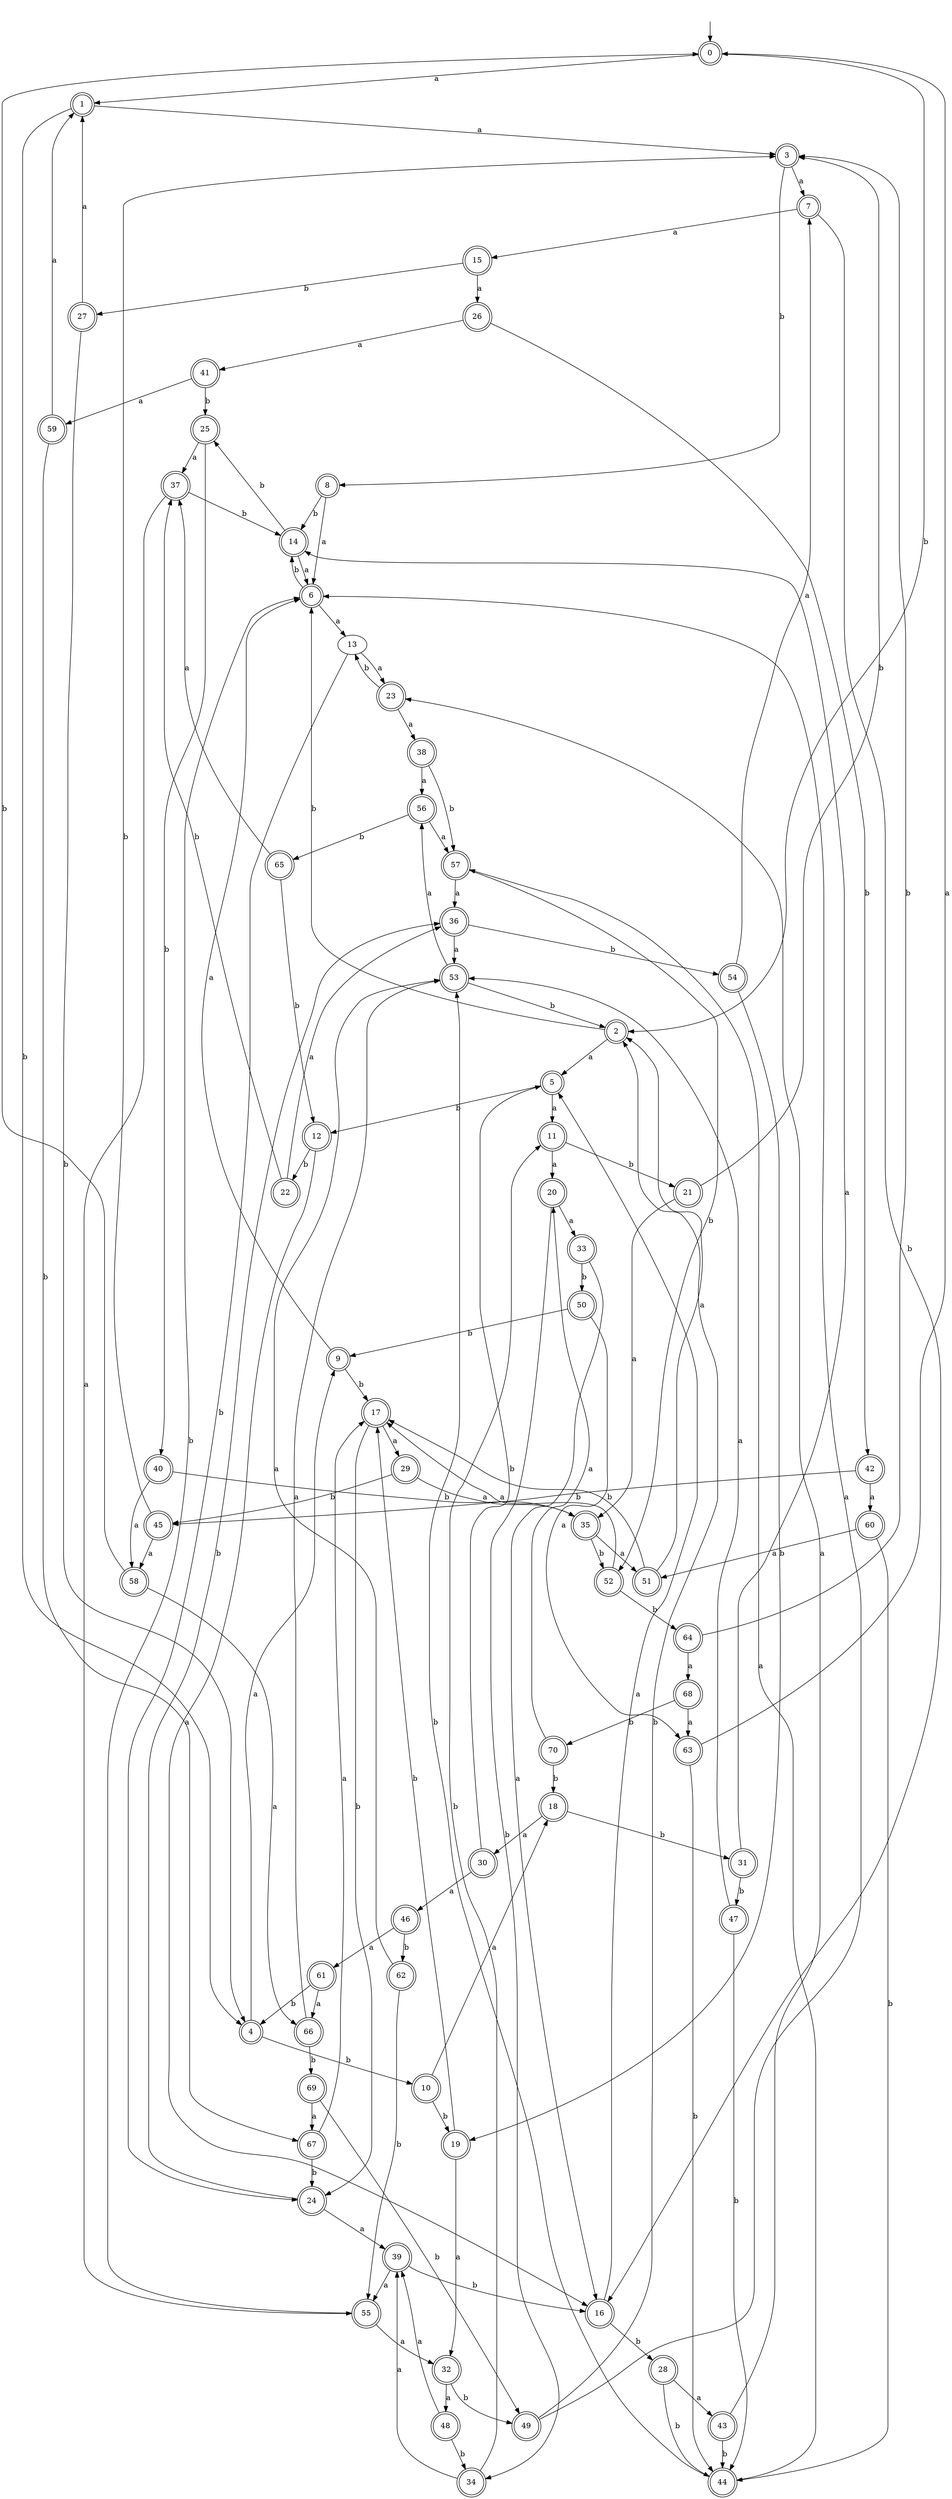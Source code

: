 digraph RandomDFA {
  __start0 [label="", shape=none];
  __start0 -> 0 [label=""];
  0 [shape=circle] [shape=doublecircle]
  0 -> 1 [label="a"]
  0 -> 2 [label="b"]
  1 [shape=doublecircle]
  1 -> 3 [label="a"]
  1 -> 4 [label="b"]
  2 [shape=doublecircle]
  2 -> 5 [label="a"]
  2 -> 6 [label="b"]
  3 [shape=doublecircle]
  3 -> 7 [label="a"]
  3 -> 8 [label="b"]
  4 [shape=doublecircle]
  4 -> 9 [label="a"]
  4 -> 10 [label="b"]
  5 [shape=doublecircle]
  5 -> 11 [label="a"]
  5 -> 12 [label="b"]
  6 [shape=doublecircle]
  6 -> 13 [label="a"]
  6 -> 14 [label="b"]
  7 [shape=doublecircle]
  7 -> 15 [label="a"]
  7 -> 16 [label="b"]
  8 [shape=doublecircle]
  8 -> 6 [label="a"]
  8 -> 14 [label="b"]
  9 [shape=doublecircle]
  9 -> 6 [label="a"]
  9 -> 17 [label="b"]
  10 [shape=doublecircle]
  10 -> 18 [label="a"]
  10 -> 19 [label="b"]
  11 [shape=doublecircle]
  11 -> 20 [label="a"]
  11 -> 21 [label="b"]
  12 [shape=doublecircle]
  12 -> 16 [label="a"]
  12 -> 22 [label="b"]
  13
  13 -> 23 [label="a"]
  13 -> 24 [label="b"]
  14 [shape=doublecircle]
  14 -> 6 [label="a"]
  14 -> 25 [label="b"]
  15 [shape=doublecircle]
  15 -> 26 [label="a"]
  15 -> 27 [label="b"]
  16 [shape=doublecircle]
  16 -> 5 [label="a"]
  16 -> 28 [label="b"]
  17 [shape=doublecircle]
  17 -> 29 [label="a"]
  17 -> 24 [label="b"]
  18 [shape=doublecircle]
  18 -> 30 [label="a"]
  18 -> 31 [label="b"]
  19 [shape=doublecircle]
  19 -> 32 [label="a"]
  19 -> 17 [label="b"]
  20 [shape=doublecircle]
  20 -> 33 [label="a"]
  20 -> 34 [label="b"]
  21 [shape=doublecircle]
  21 -> 35 [label="a"]
  21 -> 3 [label="b"]
  22 [shape=doublecircle]
  22 -> 36 [label="a"]
  22 -> 37 [label="b"]
  23 [shape=doublecircle]
  23 -> 38 [label="a"]
  23 -> 13 [label="b"]
  24 [shape=doublecircle]
  24 -> 39 [label="a"]
  24 -> 36 [label="b"]
  25 [shape=doublecircle]
  25 -> 37 [label="a"]
  25 -> 40 [label="b"]
  26 [shape=doublecircle]
  26 -> 41 [label="a"]
  26 -> 42 [label="b"]
  27 [shape=doublecircle]
  27 -> 1 [label="a"]
  27 -> 4 [label="b"]
  28 [shape=doublecircle]
  28 -> 43 [label="a"]
  28 -> 44 [label="b"]
  29 [shape=doublecircle]
  29 -> 35 [label="a"]
  29 -> 45 [label="b"]
  30 [shape=doublecircle]
  30 -> 46 [label="a"]
  30 -> 5 [label="b"]
  31 [shape=doublecircle]
  31 -> 14 [label="a"]
  31 -> 47 [label="b"]
  32 [shape=doublecircle]
  32 -> 48 [label="a"]
  32 -> 49 [label="b"]
  33 [shape=doublecircle]
  33 -> 16 [label="a"]
  33 -> 50 [label="b"]
  34 [shape=doublecircle]
  34 -> 39 [label="a"]
  34 -> 11 [label="b"]
  35 [shape=doublecircle]
  35 -> 51 [label="a"]
  35 -> 52 [label="b"]
  36 [shape=doublecircle]
  36 -> 53 [label="a"]
  36 -> 54 [label="b"]
  37 [shape=doublecircle]
  37 -> 55 [label="a"]
  37 -> 14 [label="b"]
  38 [shape=doublecircle]
  38 -> 56 [label="a"]
  38 -> 57 [label="b"]
  39 [shape=doublecircle]
  39 -> 55 [label="a"]
  39 -> 16 [label="b"]
  40 [shape=doublecircle]
  40 -> 58 [label="a"]
  40 -> 35 [label="b"]
  41 [shape=doublecircle]
  41 -> 59 [label="a"]
  41 -> 25 [label="b"]
  42 [shape=doublecircle]
  42 -> 60 [label="a"]
  42 -> 45 [label="b"]
  43 [shape=doublecircle]
  43 -> 23 [label="a"]
  43 -> 44 [label="b"]
  44 [shape=doublecircle]
  44 -> 57 [label="a"]
  44 -> 53 [label="b"]
  45 [shape=doublecircle]
  45 -> 58 [label="a"]
  45 -> 3 [label="b"]
  46 [shape=doublecircle]
  46 -> 61 [label="a"]
  46 -> 62 [label="b"]
  47 [shape=doublecircle]
  47 -> 53 [label="a"]
  47 -> 44 [label="b"]
  48 [shape=doublecircle]
  48 -> 39 [label="a"]
  48 -> 34 [label="b"]
  49 [shape=doublecircle]
  49 -> 6 [label="a"]
  49 -> 2 [label="b"]
  50 [shape=doublecircle]
  50 -> 63 [label="a"]
  50 -> 9 [label="b"]
  51 [shape=doublecircle]
  51 -> 2 [label="a"]
  51 -> 17 [label="b"]
  52 [shape=doublecircle]
  52 -> 17 [label="a"]
  52 -> 64 [label="b"]
  53 [shape=doublecircle]
  53 -> 56 [label="a"]
  53 -> 2 [label="b"]
  54 [shape=doublecircle]
  54 -> 7 [label="a"]
  54 -> 19 [label="b"]
  55 [shape=doublecircle]
  55 -> 32 [label="a"]
  55 -> 6 [label="b"]
  56 [shape=doublecircle]
  56 -> 57 [label="a"]
  56 -> 65 [label="b"]
  57 [shape=doublecircle]
  57 -> 36 [label="a"]
  57 -> 52 [label="b"]
  58 [shape=doublecircle]
  58 -> 66 [label="a"]
  58 -> 0 [label="b"]
  59 [shape=doublecircle]
  59 -> 1 [label="a"]
  59 -> 67 [label="b"]
  60 [shape=doublecircle]
  60 -> 51 [label="a"]
  60 -> 44 [label="b"]
  61 [shape=doublecircle]
  61 -> 66 [label="a"]
  61 -> 4 [label="b"]
  62 [shape=doublecircle]
  62 -> 53 [label="a"]
  62 -> 55 [label="b"]
  63 [shape=doublecircle]
  63 -> 0 [label="a"]
  63 -> 44 [label="b"]
  64 [shape=doublecircle]
  64 -> 68 [label="a"]
  64 -> 3 [label="b"]
  65 [shape=doublecircle]
  65 -> 37 [label="a"]
  65 -> 12 [label="b"]
  66 [shape=doublecircle]
  66 -> 53 [label="a"]
  66 -> 69 [label="b"]
  67 [shape=doublecircle]
  67 -> 17 [label="a"]
  67 -> 24 [label="b"]
  68 [shape=doublecircle]
  68 -> 63 [label="a"]
  68 -> 70 [label="b"]
  69 [shape=doublecircle]
  69 -> 67 [label="a"]
  69 -> 49 [label="b"]
  70 [shape=doublecircle]
  70 -> 20 [label="a"]
  70 -> 18 [label="b"]
}
